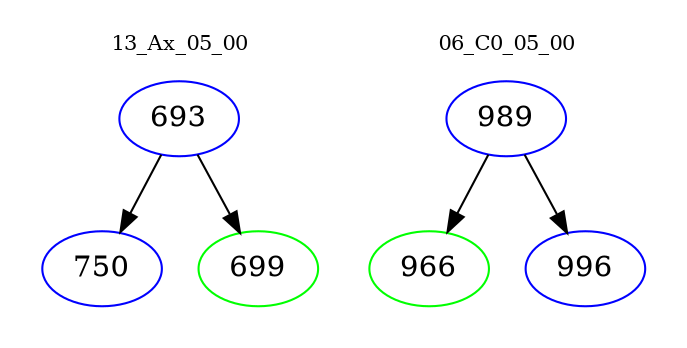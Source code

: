 digraph{
subgraph cluster_0 {
color = white
label = "13_Ax_05_00";
fontsize=10;
T0_693 [label="693", color="blue"]
T0_693 -> T0_750 [color="black"]
T0_750 [label="750", color="blue"]
T0_693 -> T0_699 [color="black"]
T0_699 [label="699", color="green"]
}
subgraph cluster_1 {
color = white
label = "06_C0_05_00";
fontsize=10;
T1_989 [label="989", color="blue"]
T1_989 -> T1_966 [color="black"]
T1_966 [label="966", color="green"]
T1_989 -> T1_996 [color="black"]
T1_996 [label="996", color="blue"]
}
}
